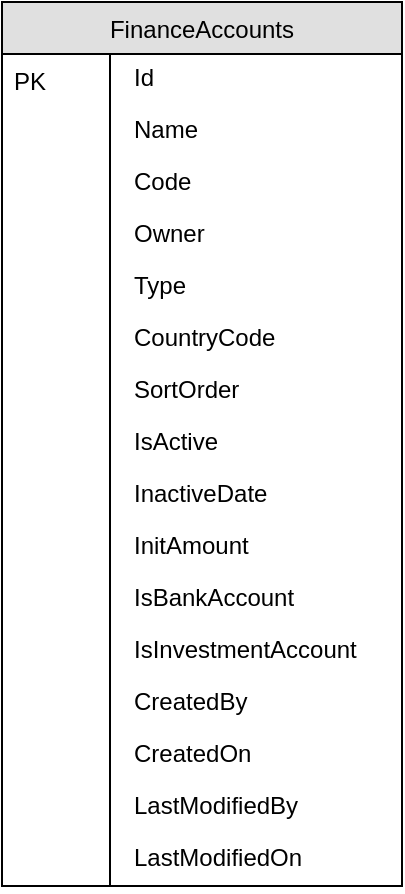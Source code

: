 <mxfile version="15.5.5" type="github">
  <diagram id="ismMnRzkhSHvUhvcQDiM" name="Page-1">
    <mxGraphModel dx="782" dy="441" grid="1" gridSize="10" guides="1" tooltips="1" connect="1" arrows="1" fold="1" page="1" pageScale="1" pageWidth="827" pageHeight="1169" math="0" shadow="0">
      <root>
        <mxCell id="0" />
        <mxCell id="1" parent="0" />
        <mxCell id="-jNMCPz4vEddlT_NG2kp-1" value="FinanceAccounts" style="swimlane;fontStyle=0;childLayout=stackLayout;horizontal=1;startSize=26;fillColor=#e0e0e0;horizontalStack=0;resizeParent=1;resizeLast=0;collapsible=1;marginBottom=0;swimlaneFillColor=#ffffff;align=center;" vertex="1" parent="1">
          <mxGeometry x="100" y="120" width="200" height="442" as="geometry" />
        </mxCell>
        <mxCell id="-jNMCPz4vEddlT_NG2kp-2" value="Id" style="shape=partialRectangle;top=0;left=0;right=0;bottom=0;align=left;verticalAlign=top;spacingTop=-2;fillColor=none;spacingLeft=64;spacingRight=4;overflow=hidden;rotatable=0;points=[[0,0.5],[1,0.5]];portConstraint=eastwest;dropTarget=0;" vertex="1" parent="-jNMCPz4vEddlT_NG2kp-1">
          <mxGeometry y="26" width="200" height="26" as="geometry" />
        </mxCell>
        <mxCell id="-jNMCPz4vEddlT_NG2kp-3" value="PK" style="shape=partialRectangle;top=0;left=0;bottom=0;fillColor=none;align=left;verticalAlign=middle;spacingLeft=4;spacingRight=4;overflow=hidden;rotatable=180;points=[];portConstraint=eastwest;part=1;" vertex="1" connectable="0" parent="-jNMCPz4vEddlT_NG2kp-2">
          <mxGeometry width="54" height="26" as="geometry" />
        </mxCell>
        <mxCell id="-jNMCPz4vEddlT_NG2kp-4" value="Name" style="shape=partialRectangle;top=0;left=0;right=0;bottom=0;align=left;verticalAlign=top;spacingTop=-2;fillColor=none;spacingLeft=64;spacingRight=4;overflow=hidden;rotatable=0;points=[[0,0.5],[1,0.5]];portConstraint=eastwest;dropTarget=0;" vertex="1" parent="-jNMCPz4vEddlT_NG2kp-1">
          <mxGeometry y="52" width="200" height="26" as="geometry" />
        </mxCell>
        <mxCell id="-jNMCPz4vEddlT_NG2kp-5" value="" style="shape=partialRectangle;top=0;left=0;bottom=0;fillColor=none;align=left;verticalAlign=middle;spacingLeft=4;spacingRight=4;overflow=hidden;rotatable=180;points=[];portConstraint=eastwest;part=1;" vertex="1" connectable="0" parent="-jNMCPz4vEddlT_NG2kp-4">
          <mxGeometry width="54" height="26" as="geometry" />
        </mxCell>
        <mxCell id="-jNMCPz4vEddlT_NG2kp-6" value="Code" style="shape=partialRectangle;top=0;left=0;right=0;bottom=0;align=left;verticalAlign=top;spacingTop=-2;fillColor=none;spacingLeft=64;spacingRight=4;overflow=hidden;rotatable=0;points=[[0,0.5],[1,0.5]];portConstraint=eastwest;dropTarget=0;" vertex="1" parent="-jNMCPz4vEddlT_NG2kp-1">
          <mxGeometry y="78" width="200" height="26" as="geometry" />
        </mxCell>
        <mxCell id="-jNMCPz4vEddlT_NG2kp-7" value="" style="shape=partialRectangle;top=0;left=0;bottom=0;fillColor=none;align=left;verticalAlign=middle;spacingLeft=4;spacingRight=4;overflow=hidden;rotatable=180;points=[];portConstraint=eastwest;part=1;" vertex="1" connectable="0" parent="-jNMCPz4vEddlT_NG2kp-6">
          <mxGeometry width="54" height="26" as="geometry" />
        </mxCell>
        <mxCell id="-jNMCPz4vEddlT_NG2kp-8" value="Owner" style="shape=partialRectangle;top=0;left=0;right=0;bottom=0;align=left;verticalAlign=top;spacingTop=-2;fillColor=none;spacingLeft=64;spacingRight=4;overflow=hidden;rotatable=0;points=[[0,0.5],[1,0.5]];portConstraint=eastwest;dropTarget=0;" vertex="1" parent="-jNMCPz4vEddlT_NG2kp-1">
          <mxGeometry y="104" width="200" height="26" as="geometry" />
        </mxCell>
        <mxCell id="-jNMCPz4vEddlT_NG2kp-9" value="" style="shape=partialRectangle;top=0;left=0;bottom=0;fillColor=none;align=left;verticalAlign=middle;spacingLeft=4;spacingRight=4;overflow=hidden;rotatable=180;points=[];portConstraint=eastwest;part=1;" vertex="1" connectable="0" parent="-jNMCPz4vEddlT_NG2kp-8">
          <mxGeometry width="54" height="26" as="geometry" />
        </mxCell>
        <mxCell id="-jNMCPz4vEddlT_NG2kp-10" value="Type" style="shape=partialRectangle;top=0;left=0;right=0;bottom=0;align=left;verticalAlign=top;spacingTop=-2;fillColor=none;spacingLeft=64;spacingRight=4;overflow=hidden;rotatable=0;points=[[0,0.5],[1,0.5]];portConstraint=eastwest;dropTarget=0;" vertex="1" parent="-jNMCPz4vEddlT_NG2kp-1">
          <mxGeometry y="130" width="200" height="26" as="geometry" />
        </mxCell>
        <mxCell id="-jNMCPz4vEddlT_NG2kp-11" value="" style="shape=partialRectangle;top=0;left=0;bottom=0;fillColor=none;align=left;verticalAlign=middle;spacingLeft=4;spacingRight=4;overflow=hidden;rotatable=180;points=[];portConstraint=eastwest;part=1;" vertex="1" connectable="0" parent="-jNMCPz4vEddlT_NG2kp-10">
          <mxGeometry width="54" height="26" as="geometry" />
        </mxCell>
        <mxCell id="-jNMCPz4vEddlT_NG2kp-12" value="CountryCode" style="shape=partialRectangle;top=0;left=0;right=0;bottom=0;align=left;verticalAlign=top;spacingTop=-2;fillColor=none;spacingLeft=64;spacingRight=4;overflow=hidden;rotatable=0;points=[[0,0.5],[1,0.5]];portConstraint=eastwest;dropTarget=0;" vertex="1" parent="-jNMCPz4vEddlT_NG2kp-1">
          <mxGeometry y="156" width="200" height="26" as="geometry" />
        </mxCell>
        <mxCell id="-jNMCPz4vEddlT_NG2kp-13" value="" style="shape=partialRectangle;top=0;left=0;bottom=0;fillColor=none;align=left;verticalAlign=middle;spacingLeft=4;spacingRight=4;overflow=hidden;rotatable=180;points=[];portConstraint=eastwest;part=1;" vertex="1" connectable="0" parent="-jNMCPz4vEddlT_NG2kp-12">
          <mxGeometry width="54" height="26" as="geometry" />
        </mxCell>
        <mxCell id="-jNMCPz4vEddlT_NG2kp-14" value="SortOrder" style="shape=partialRectangle;top=0;left=0;right=0;bottom=0;align=left;verticalAlign=top;spacingTop=-2;fillColor=none;spacingLeft=64;spacingRight=4;overflow=hidden;rotatable=0;points=[[0,0.5],[1,0.5]];portConstraint=eastwest;dropTarget=0;" vertex="1" parent="-jNMCPz4vEddlT_NG2kp-1">
          <mxGeometry y="182" width="200" height="26" as="geometry" />
        </mxCell>
        <mxCell id="-jNMCPz4vEddlT_NG2kp-15" value="" style="shape=partialRectangle;top=0;left=0;bottom=0;fillColor=none;align=left;verticalAlign=middle;spacingLeft=4;spacingRight=4;overflow=hidden;rotatable=180;points=[];portConstraint=eastwest;part=1;" vertex="1" connectable="0" parent="-jNMCPz4vEddlT_NG2kp-14">
          <mxGeometry width="54" height="26" as="geometry" />
        </mxCell>
        <mxCell id="-jNMCPz4vEddlT_NG2kp-16" value="IsActive" style="shape=partialRectangle;top=0;left=0;right=0;bottom=0;align=left;verticalAlign=top;spacingTop=-2;fillColor=none;spacingLeft=64;spacingRight=4;overflow=hidden;rotatable=0;points=[[0,0.5],[1,0.5]];portConstraint=eastwest;dropTarget=0;" vertex="1" parent="-jNMCPz4vEddlT_NG2kp-1">
          <mxGeometry y="208" width="200" height="26" as="geometry" />
        </mxCell>
        <mxCell id="-jNMCPz4vEddlT_NG2kp-17" value="" style="shape=partialRectangle;top=0;left=0;bottom=0;fillColor=none;align=left;verticalAlign=middle;spacingLeft=4;spacingRight=4;overflow=hidden;rotatable=180;points=[];portConstraint=eastwest;part=1;" vertex="1" connectable="0" parent="-jNMCPz4vEddlT_NG2kp-16">
          <mxGeometry width="54" height="26" as="geometry" />
        </mxCell>
        <mxCell id="-jNMCPz4vEddlT_NG2kp-18" value="InactiveDate" style="shape=partialRectangle;top=0;left=0;right=0;bottom=0;align=left;verticalAlign=top;spacingTop=-2;fillColor=none;spacingLeft=64;spacingRight=4;overflow=hidden;rotatable=0;points=[[0,0.5],[1,0.5]];portConstraint=eastwest;dropTarget=0;" vertex="1" parent="-jNMCPz4vEddlT_NG2kp-1">
          <mxGeometry y="234" width="200" height="26" as="geometry" />
        </mxCell>
        <mxCell id="-jNMCPz4vEddlT_NG2kp-19" value="" style="shape=partialRectangle;top=0;left=0;bottom=0;fillColor=none;align=left;verticalAlign=middle;spacingLeft=4;spacingRight=4;overflow=hidden;rotatable=180;points=[];portConstraint=eastwest;part=1;" vertex="1" connectable="0" parent="-jNMCPz4vEddlT_NG2kp-18">
          <mxGeometry width="54" height="26" as="geometry" />
        </mxCell>
        <mxCell id="-jNMCPz4vEddlT_NG2kp-20" value="InitAmount" style="shape=partialRectangle;top=0;left=0;right=0;bottom=0;align=left;verticalAlign=top;spacingTop=-2;fillColor=none;spacingLeft=64;spacingRight=4;overflow=hidden;rotatable=0;points=[[0,0.5],[1,0.5]];portConstraint=eastwest;dropTarget=0;" vertex="1" parent="-jNMCPz4vEddlT_NG2kp-1">
          <mxGeometry y="260" width="200" height="26" as="geometry" />
        </mxCell>
        <mxCell id="-jNMCPz4vEddlT_NG2kp-21" value="" style="shape=partialRectangle;top=0;left=0;bottom=0;fillColor=none;align=left;verticalAlign=middle;spacingLeft=4;spacingRight=4;overflow=hidden;rotatable=180;points=[];portConstraint=eastwest;part=1;" vertex="1" connectable="0" parent="-jNMCPz4vEddlT_NG2kp-20">
          <mxGeometry width="54" height="26" as="geometry" />
        </mxCell>
        <mxCell id="-jNMCPz4vEddlT_NG2kp-22" value="IsBankAccount" style="shape=partialRectangle;top=0;left=0;right=0;bottom=0;align=left;verticalAlign=top;spacingTop=-2;fillColor=none;spacingLeft=64;spacingRight=4;overflow=hidden;rotatable=0;points=[[0,0.5],[1,0.5]];portConstraint=eastwest;dropTarget=0;" vertex="1" parent="-jNMCPz4vEddlT_NG2kp-1">
          <mxGeometry y="286" width="200" height="26" as="geometry" />
        </mxCell>
        <mxCell id="-jNMCPz4vEddlT_NG2kp-23" value="" style="shape=partialRectangle;top=0;left=0;bottom=0;fillColor=none;align=left;verticalAlign=middle;spacingLeft=4;spacingRight=4;overflow=hidden;rotatable=180;points=[];portConstraint=eastwest;part=1;" vertex="1" connectable="0" parent="-jNMCPz4vEddlT_NG2kp-22">
          <mxGeometry width="54" height="26" as="geometry" />
        </mxCell>
        <mxCell id="-jNMCPz4vEddlT_NG2kp-24" value="IsInvestmentAccount" style="shape=partialRectangle;top=0;left=0;right=0;bottom=0;align=left;verticalAlign=top;spacingTop=-2;fillColor=none;spacingLeft=64;spacingRight=4;overflow=hidden;rotatable=0;points=[[0,0.5],[1,0.5]];portConstraint=eastwest;dropTarget=0;" vertex="1" parent="-jNMCPz4vEddlT_NG2kp-1">
          <mxGeometry y="312" width="200" height="26" as="geometry" />
        </mxCell>
        <mxCell id="-jNMCPz4vEddlT_NG2kp-25" value="" style="shape=partialRectangle;top=0;left=0;bottom=0;fillColor=none;align=left;verticalAlign=middle;spacingLeft=4;spacingRight=4;overflow=hidden;rotatable=180;points=[];portConstraint=eastwest;part=1;" vertex="1" connectable="0" parent="-jNMCPz4vEddlT_NG2kp-24">
          <mxGeometry width="54" height="26" as="geometry" />
        </mxCell>
        <mxCell id="-jNMCPz4vEddlT_NG2kp-26" value="CreatedBy" style="shape=partialRectangle;top=0;left=0;right=0;bottom=0;align=left;verticalAlign=top;spacingTop=-2;fillColor=none;spacingLeft=64;spacingRight=4;overflow=hidden;rotatable=0;points=[[0,0.5],[1,0.5]];portConstraint=eastwest;dropTarget=0;" vertex="1" parent="-jNMCPz4vEddlT_NG2kp-1">
          <mxGeometry y="338" width="200" height="26" as="geometry" />
        </mxCell>
        <mxCell id="-jNMCPz4vEddlT_NG2kp-27" value="" style="shape=partialRectangle;top=0;left=0;bottom=0;fillColor=none;align=left;verticalAlign=middle;spacingLeft=4;spacingRight=4;overflow=hidden;rotatable=180;points=[];portConstraint=eastwest;part=1;" vertex="1" connectable="0" parent="-jNMCPz4vEddlT_NG2kp-26">
          <mxGeometry width="54" height="26" as="geometry" />
        </mxCell>
        <mxCell id="-jNMCPz4vEddlT_NG2kp-28" value="CreatedOn" style="shape=partialRectangle;top=0;left=0;right=0;bottom=0;align=left;verticalAlign=top;spacingTop=-2;fillColor=none;spacingLeft=64;spacingRight=4;overflow=hidden;rotatable=0;points=[[0,0.5],[1,0.5]];portConstraint=eastwest;dropTarget=0;" vertex="1" parent="-jNMCPz4vEddlT_NG2kp-1">
          <mxGeometry y="364" width="200" height="26" as="geometry" />
        </mxCell>
        <mxCell id="-jNMCPz4vEddlT_NG2kp-29" value="" style="shape=partialRectangle;top=0;left=0;bottom=0;fillColor=none;align=left;verticalAlign=middle;spacingLeft=4;spacingRight=4;overflow=hidden;rotatable=180;points=[];portConstraint=eastwest;part=1;" vertex="1" connectable="0" parent="-jNMCPz4vEddlT_NG2kp-28">
          <mxGeometry width="54" height="26" as="geometry" />
        </mxCell>
        <mxCell id="-jNMCPz4vEddlT_NG2kp-30" value="LastModifiedBy" style="shape=partialRectangle;top=0;left=0;right=0;bottom=0;align=left;verticalAlign=top;spacingTop=-2;fillColor=none;spacingLeft=64;spacingRight=4;overflow=hidden;rotatable=0;points=[[0,0.5],[1,0.5]];portConstraint=eastwest;dropTarget=0;" vertex="1" parent="-jNMCPz4vEddlT_NG2kp-1">
          <mxGeometry y="390" width="200" height="26" as="geometry" />
        </mxCell>
        <mxCell id="-jNMCPz4vEddlT_NG2kp-31" value="" style="shape=partialRectangle;top=0;left=0;bottom=0;fillColor=none;align=left;verticalAlign=middle;spacingLeft=4;spacingRight=4;overflow=hidden;rotatable=180;points=[];portConstraint=eastwest;part=1;" vertex="1" connectable="0" parent="-jNMCPz4vEddlT_NG2kp-30">
          <mxGeometry width="54" height="26" as="geometry" />
        </mxCell>
        <mxCell id="-jNMCPz4vEddlT_NG2kp-32" value="LastModifiedOn" style="shape=partialRectangle;top=0;left=0;right=0;bottom=0;align=left;verticalAlign=top;spacingTop=-2;fillColor=none;spacingLeft=64;spacingRight=4;overflow=hidden;rotatable=0;points=[[0,0.5],[1,0.5]];portConstraint=eastwest;dropTarget=0;" vertex="1" parent="-jNMCPz4vEddlT_NG2kp-1">
          <mxGeometry y="416" width="200" height="26" as="geometry" />
        </mxCell>
        <mxCell id="-jNMCPz4vEddlT_NG2kp-33" value="" style="shape=partialRectangle;top=0;left=0;bottom=0;fillColor=none;align=left;verticalAlign=middle;spacingLeft=4;spacingRight=4;overflow=hidden;rotatable=180;points=[];portConstraint=eastwest;part=1;" vertex="1" connectable="0" parent="-jNMCPz4vEddlT_NG2kp-32">
          <mxGeometry width="54" height="26" as="geometry" />
        </mxCell>
      </root>
    </mxGraphModel>
  </diagram>
</mxfile>

